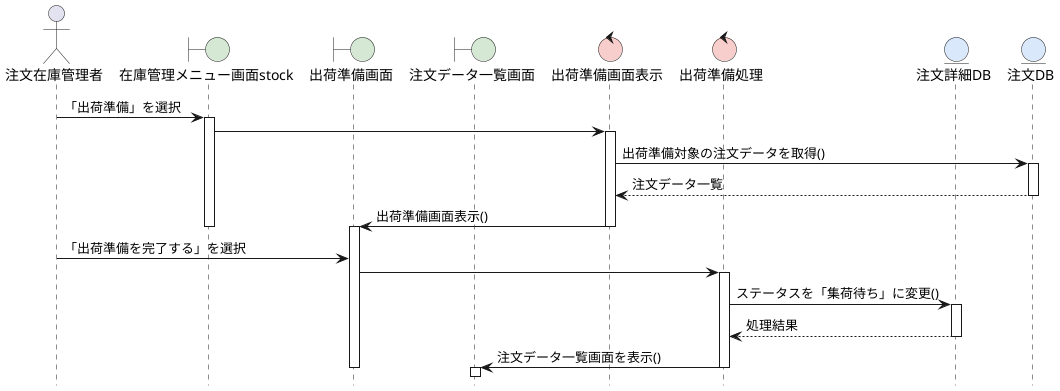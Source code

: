@startuml .

hide footbox
skinparam BoundaryBackgroundColor #D5E8D4
skinparam ControlBackgroundColor #F8CECC
skinparam EntityBackgroundColor #DAE8FC

actor 注文在庫管理者 as User
boundary 在庫管理メニュー画面stock as Menu
boundary 出荷準備画面 as Sending
boundary 注文データ一覧画面 as List
control 出荷準備画面表示 as Display
control 出荷準備処理 as Process
' entity BB販売システム as System
entity 注文詳細DB as OrderDetailDB
entity 注文DB as OrderDB

User -> Menu: 「出荷準備」を選択

activate Menu
Menu -> Display

activate Display
Display -> OrderDB: 出荷準備対象の注文データを取得()

activate OrderDB
OrderDB --> Display: 注文データ一覧
deactivate OrderDB

Display -> Sending: 出荷準備画面表示()
deactivate Menu
deactivate Display

activate Sending
User -> Sending: 「出荷準備を完了する」を選択
Sending -> Process: 

activate Process
Process -> OrderDetailDB: ステータスを「集荷待ち」に変更()

activate OrderDetailDB
OrderDetailDB --> Process: 処理結果
deactivate OrderDetailDB

Process -> List: 注文データ一覧画面を表示()
deactivate Process

activate List
deactivate Sending

@enduml